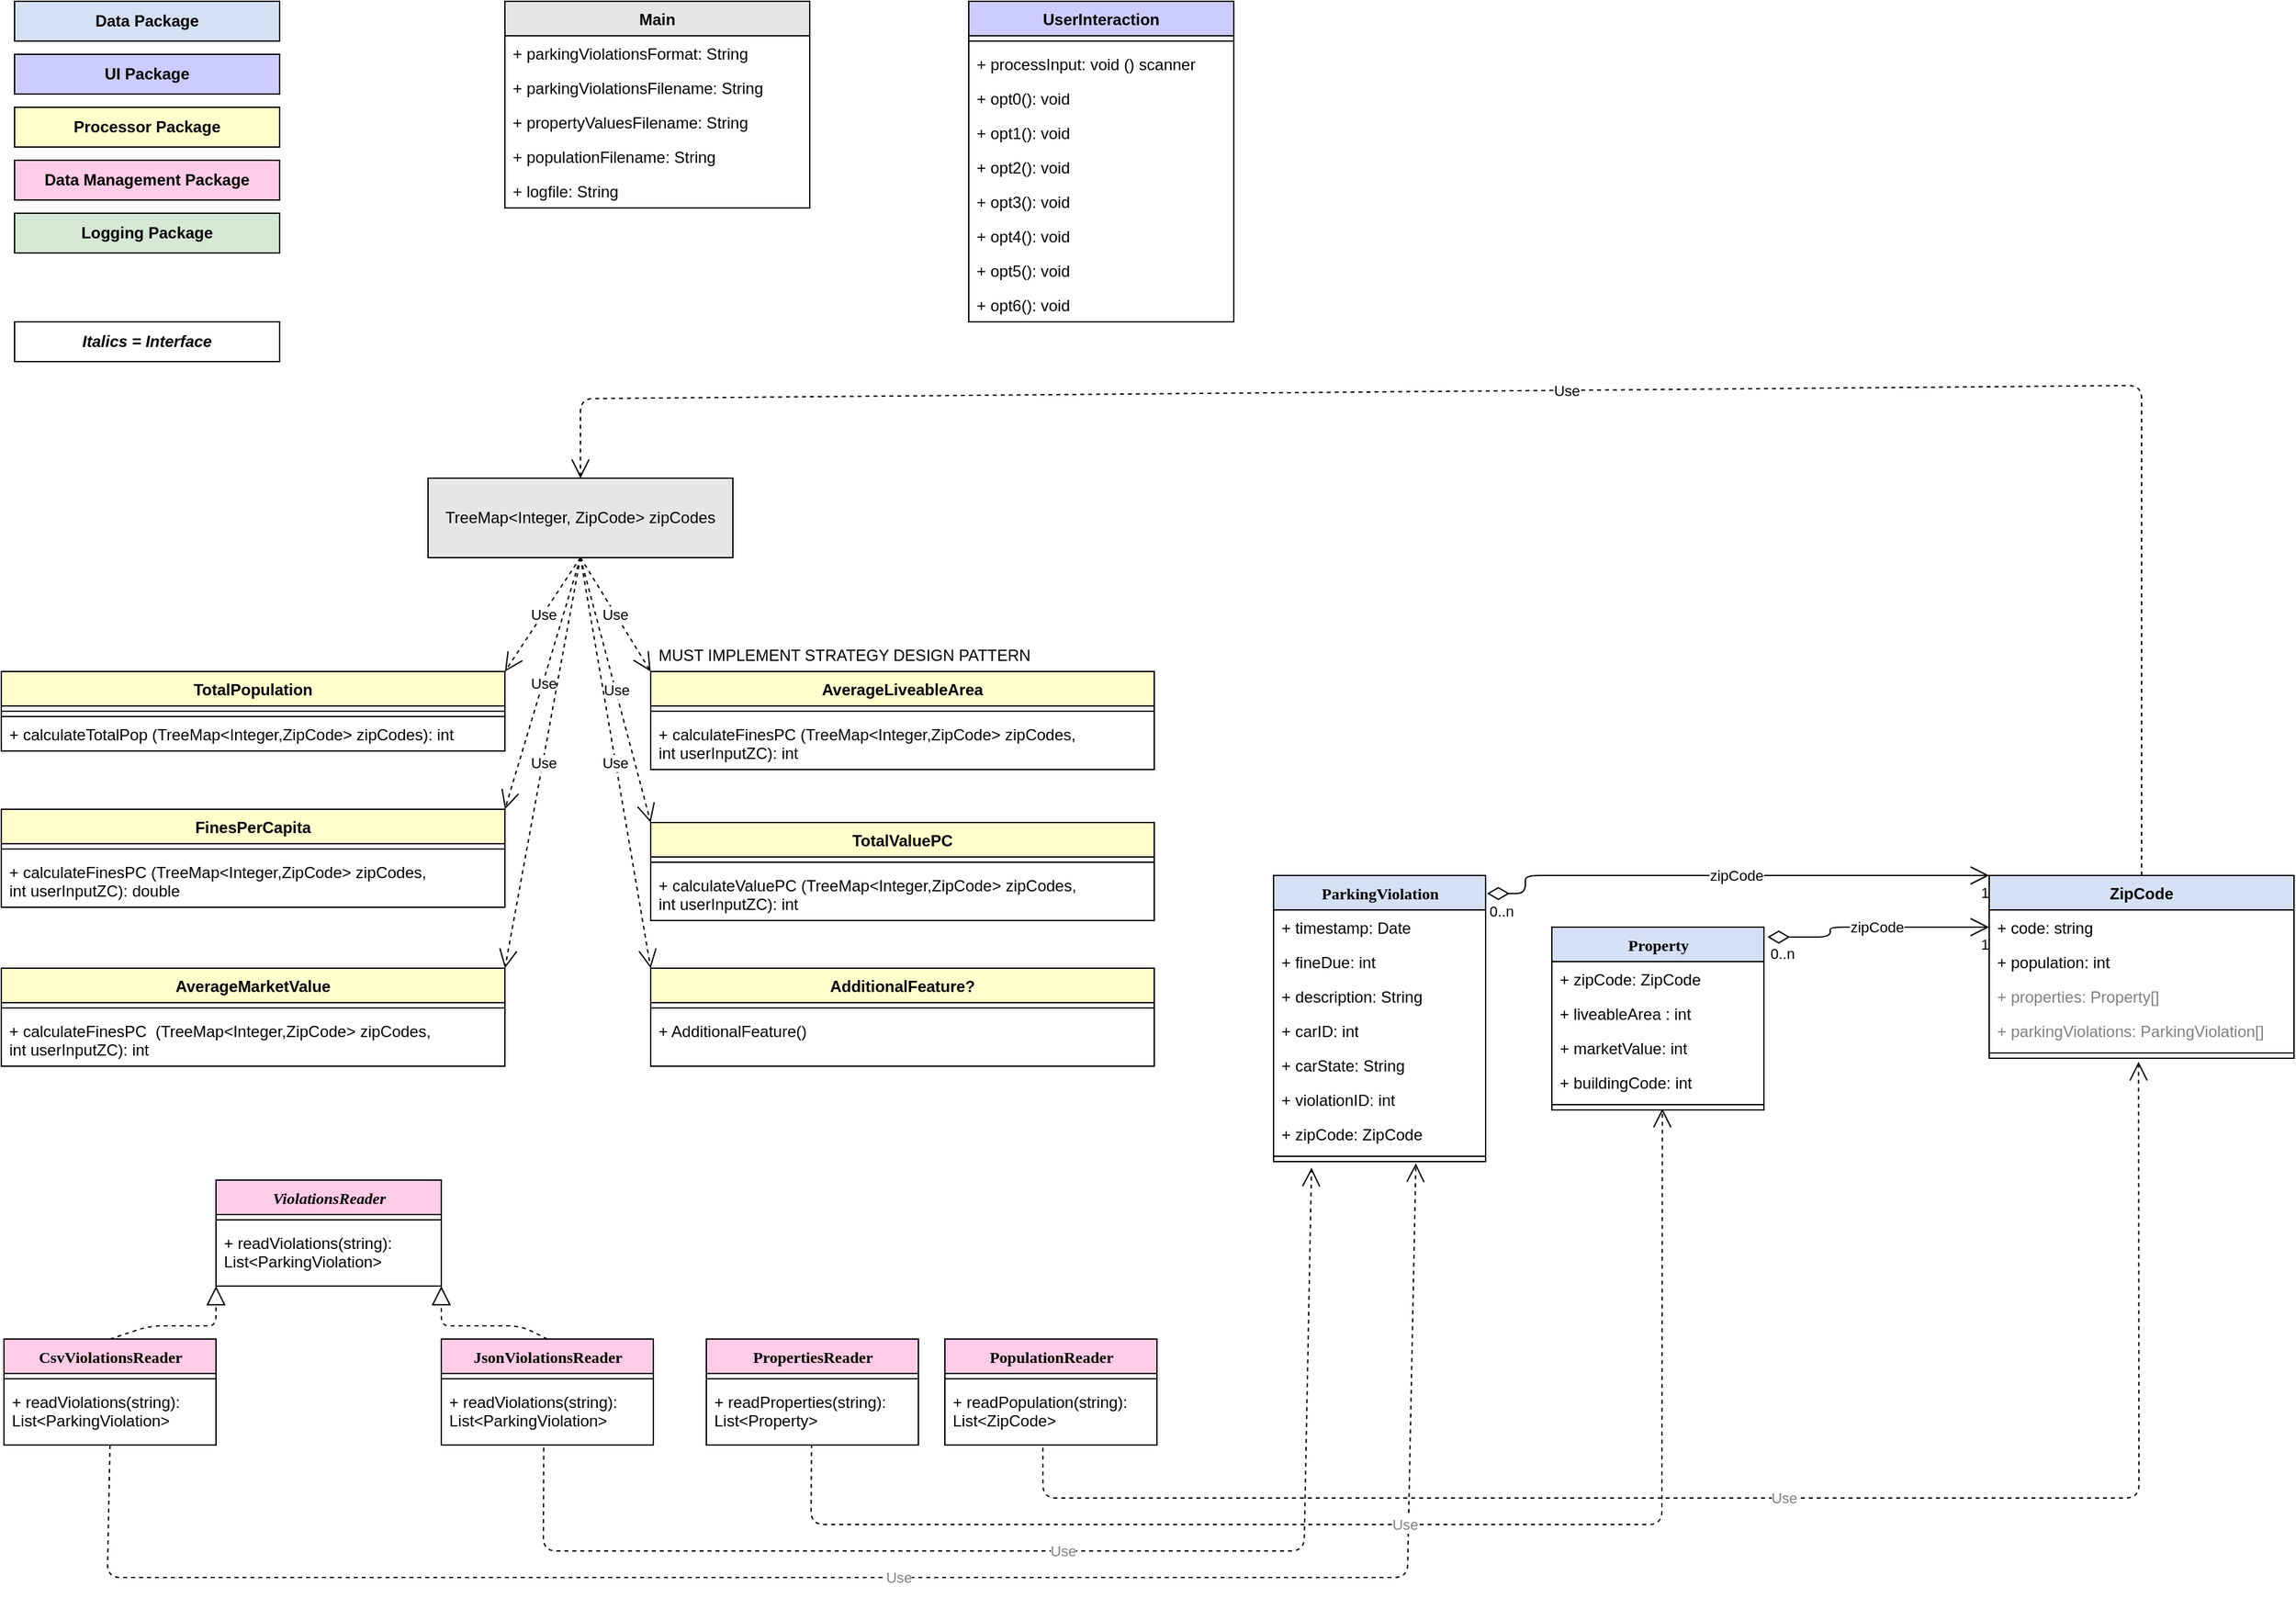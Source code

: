 <mxfile version="13.5.9" type="github">
  <diagram name="Page-1" id="6133507b-19e7-1e82-6fc7-422aa6c4b21f">
    <mxGraphModel dx="1730" dy="1762" grid="1" gridSize="10" guides="1" tooltips="1" connect="1" arrows="1" fold="1" page="1" pageScale="1" pageWidth="1100" pageHeight="850" background="#ffffff" math="0" shadow="0">
      <root>
        <mxCell id="0" />
        <mxCell id="1" parent="0" />
        <mxCell id="wVSu80I1iOXpvzOPde2Z-45" value="TreeMap&amp;lt;Integer, ZipCode&amp;gt; zipCodes" style="whiteSpace=wrap;html=1;fillColor=#E6E6E6;" parent="1" vertex="1">
          <mxGeometry x="352" width="230" height="60" as="geometry" />
        </mxCell>
        <mxCell id="wVSu80I1iOXpvzOPde2Z-50" value="Data Package" style="rounded=0;whiteSpace=wrap;html=1;fillColor=#D4E1F5;fontStyle=1" parent="1" vertex="1">
          <mxGeometry x="40" y="-360" width="200" height="30" as="geometry" />
        </mxCell>
        <mxCell id="wVSu80I1iOXpvzOPde2Z-51" value="UI Package" style="rounded=0;whiteSpace=wrap;html=1;fillColor=#CCCCFF;fontStyle=1" parent="1" vertex="1">
          <mxGeometry x="40" y="-320" width="200" height="30" as="geometry" />
        </mxCell>
        <mxCell id="wVSu80I1iOXpvzOPde2Z-52" value="Processor Package" style="rounded=0;whiteSpace=wrap;html=1;fontStyle=1;fillColor=#FFFFCC;" parent="1" vertex="1">
          <mxGeometry x="40" y="-280" width="200" height="30" as="geometry" />
        </mxCell>
        <mxCell id="wVSu80I1iOXpvzOPde2Z-53" value="Data Management Package" style="rounded=0;whiteSpace=wrap;html=1;fontStyle=1;fillColor=#FFCCE6;" parent="1" vertex="1">
          <mxGeometry x="40" y="-240" width="200" height="30" as="geometry" />
        </mxCell>
        <mxCell id="wVSu80I1iOXpvzOPde2Z-54" value="Logging Package" style="rounded=0;whiteSpace=wrap;html=1;fillColor=#D5E8D4;fontStyle=1" parent="1" vertex="1">
          <mxGeometry x="40" y="-200" width="200" height="30" as="geometry" />
        </mxCell>
        <mxCell id="wVSu80I1iOXpvzOPde2Z-71" value="MUST IMPLEMENT STRATEGY DESIGN PATTERN" style="text;strokeColor=none;fillColor=none;align=left;verticalAlign=top;spacingLeft=4;spacingRight=4;overflow=hidden;rotatable=0;points=[[0,0.5],[1,0.5]];portConstraint=eastwest;" parent="1" vertex="1">
          <mxGeometry x="520" y="120" width="380" height="26" as="geometry" />
        </mxCell>
        <mxCell id="wVSu80I1iOXpvzOPde2Z-83" value="Use" style="endArrow=open;endSize=12;dashed=1;html=1;entryX=1;entryY=0;entryDx=0;entryDy=0;exitX=0.5;exitY=1;exitDx=0;exitDy=0;" parent="1" source="wVSu80I1iOXpvzOPde2Z-45" target="wVSu80I1iOXpvzOPde2Z-55" edge="1">
          <mxGeometry width="160" relative="1" as="geometry">
            <mxPoint x="440" y="90" as="sourcePoint" />
            <mxPoint x="600" y="90" as="targetPoint" />
          </mxGeometry>
        </mxCell>
        <mxCell id="wVSu80I1iOXpvzOPde2Z-84" value="Use" style="endArrow=open;endSize=12;dashed=1;html=1;entryX=0;entryY=0;entryDx=0;entryDy=0;exitX=0.5;exitY=1;exitDx=0;exitDy=0;" parent="1" source="wVSu80I1iOXpvzOPde2Z-45" target="wVSu80I1iOXpvzOPde2Z-67" edge="1">
          <mxGeometry width="160" relative="1" as="geometry">
            <mxPoint x="440" y="90" as="sourcePoint" />
            <mxPoint x="600" y="90" as="targetPoint" />
          </mxGeometry>
        </mxCell>
        <mxCell id="wVSu80I1iOXpvzOPde2Z-85" value="Use" style="endArrow=open;endSize=12;dashed=1;html=1;exitX=0.5;exitY=1;exitDx=0;exitDy=0;entryX=1;entryY=0;entryDx=0;entryDy=0;" parent="1" source="wVSu80I1iOXpvzOPde2Z-45" target="wVSu80I1iOXpvzOPde2Z-59" edge="1">
          <mxGeometry width="160" relative="1" as="geometry">
            <mxPoint x="375" y="230" as="sourcePoint" />
            <mxPoint x="535" y="230" as="targetPoint" />
          </mxGeometry>
        </mxCell>
        <mxCell id="wVSu80I1iOXpvzOPde2Z-86" value="Use" style="endArrow=open;endSize=12;dashed=1;html=1;exitX=0.5;exitY=1;exitDx=0;exitDy=0;entryX=0;entryY=0;entryDx=0;entryDy=0;" parent="1" source="wVSu80I1iOXpvzOPde2Z-45" target="wVSu80I1iOXpvzOPde2Z-72" edge="1">
          <mxGeometry width="160" relative="1" as="geometry">
            <mxPoint x="450" y="240" as="sourcePoint" />
            <mxPoint x="610" y="240" as="targetPoint" />
          </mxGeometry>
        </mxCell>
        <mxCell id="wVSu80I1iOXpvzOPde2Z-87" value="Use" style="endArrow=open;endSize=12;dashed=1;html=1;exitX=0.5;exitY=1;exitDx=0;exitDy=0;entryX=1;entryY=0;entryDx=0;entryDy=0;" parent="1" source="wVSu80I1iOXpvzOPde2Z-45" target="wVSu80I1iOXpvzOPde2Z-63" edge="1">
          <mxGeometry width="160" relative="1" as="geometry">
            <mxPoint x="380" y="-10" as="sourcePoint" />
            <mxPoint x="540" y="-10" as="targetPoint" />
          </mxGeometry>
        </mxCell>
        <mxCell id="wVSu80I1iOXpvzOPde2Z-88" value="Use" style="endArrow=open;endSize=12;dashed=1;html=1;exitX=0.5;exitY=1;exitDx=0;exitDy=0;entryX=0;entryY=0;entryDx=0;entryDy=0;" parent="1" source="wVSu80I1iOXpvzOPde2Z-45" target="wVSu80I1iOXpvzOPde2Z-77" edge="1">
          <mxGeometry width="160" relative="1" as="geometry">
            <mxPoint x="380" y="-10" as="sourcePoint" />
            <mxPoint x="540" y="-10" as="targetPoint" />
          </mxGeometry>
        </mxCell>
        <mxCell id="wVSu80I1iOXpvzOPde2Z-89" value="Use" style="endArrow=open;endSize=12;dashed=1;html=1;exitX=0.5;exitY=0;exitDx=0;exitDy=0;entryX=0.5;entryY=0;entryDx=0;entryDy=0;" parent="1" source="wVSu80I1iOXpvzOPde2Z-17" target="wVSu80I1iOXpvzOPde2Z-45" edge="1">
          <mxGeometry width="160" relative="1" as="geometry">
            <mxPoint x="462" y="-80" as="sourcePoint" />
            <mxPoint x="622" y="-80" as="targetPoint" />
            <Array as="points">
              <mxPoint x="1645" y="-70" />
              <mxPoint x="467" y="-60" />
            </Array>
          </mxGeometry>
        </mxCell>
        <mxCell id="wVSu80I1iOXpvzOPde2Z-5" value="Main" style="swimlane;fontStyle=1;align=center;verticalAlign=top;childLayout=stackLayout;horizontal=1;startSize=26;horizontalStack=0;resizeParent=1;resizeParentMax=0;resizeLast=0;collapsible=1;marginBottom=0;fillColor=#E6E6E6;" parent="1" vertex="1">
          <mxGeometry x="410" y="-360" width="230" height="156" as="geometry" />
        </mxCell>
        <mxCell id="wVSu80I1iOXpvzOPde2Z-6" value="+ parkingViolationsFormat: String" style="text;strokeColor=none;fillColor=none;align=left;verticalAlign=top;spacingLeft=4;spacingRight=4;overflow=hidden;rotatable=0;points=[[0,0.5],[1,0.5]];portConstraint=eastwest;" parent="wVSu80I1iOXpvzOPde2Z-5" vertex="1">
          <mxGeometry y="26" width="230" height="26" as="geometry" />
        </mxCell>
        <mxCell id="wVSu80I1iOXpvzOPde2Z-9" value="+ parkingViolationsFilename: String" style="text;strokeColor=none;fillColor=none;align=left;verticalAlign=top;spacingLeft=4;spacingRight=4;overflow=hidden;rotatable=0;points=[[0,0.5],[1,0.5]];portConstraint=eastwest;" parent="wVSu80I1iOXpvzOPde2Z-5" vertex="1">
          <mxGeometry y="52" width="230" height="26" as="geometry" />
        </mxCell>
        <mxCell id="wVSu80I1iOXpvzOPde2Z-10" value="+ propertyValuesFilename: String" style="text;strokeColor=none;fillColor=none;align=left;verticalAlign=top;spacingLeft=4;spacingRight=4;overflow=hidden;rotatable=0;points=[[0,0.5],[1,0.5]];portConstraint=eastwest;" parent="wVSu80I1iOXpvzOPde2Z-5" vertex="1">
          <mxGeometry y="78" width="230" height="26" as="geometry" />
        </mxCell>
        <mxCell id="wVSu80I1iOXpvzOPde2Z-11" value="+ populationFilename: String" style="text;strokeColor=none;fillColor=none;align=left;verticalAlign=top;spacingLeft=4;spacingRight=4;overflow=hidden;rotatable=0;points=[[0,0.5],[1,0.5]];portConstraint=eastwest;" parent="wVSu80I1iOXpvzOPde2Z-5" vertex="1">
          <mxGeometry y="104" width="230" height="26" as="geometry" />
        </mxCell>
        <mxCell id="wVSu80I1iOXpvzOPde2Z-12" value="+ logfile: String" style="text;strokeColor=none;fillColor=none;align=left;verticalAlign=top;spacingLeft=4;spacingRight=4;overflow=hidden;rotatable=0;points=[[0,0.5],[1,0.5]];portConstraint=eastwest;" parent="wVSu80I1iOXpvzOPde2Z-5" vertex="1">
          <mxGeometry y="130" width="230" height="26" as="geometry" />
        </mxCell>
        <mxCell id="wVSu80I1iOXpvzOPde2Z-13" value="UserInteraction" style="swimlane;fontStyle=1;align=center;verticalAlign=top;childLayout=stackLayout;horizontal=1;startSize=26;horizontalStack=0;resizeParent=1;resizeParentMax=0;resizeLast=0;collapsible=1;marginBottom=0;fillColor=#CCCCFF;" parent="1" vertex="1">
          <mxGeometry x="760" y="-360" width="200" height="242" as="geometry" />
        </mxCell>
        <mxCell id="wVSu80I1iOXpvzOPde2Z-15" value="" style="line;strokeWidth=1;fillColor=none;align=left;verticalAlign=middle;spacingTop=-1;spacingLeft=3;spacingRight=3;rotatable=0;labelPosition=right;points=[];portConstraint=eastwest;" parent="wVSu80I1iOXpvzOPde2Z-13" vertex="1">
          <mxGeometry y="26" width="200" height="8" as="geometry" />
        </mxCell>
        <mxCell id="wVSu80I1iOXpvzOPde2Z-16" value="+ processInput: void () scanner" style="text;strokeColor=none;fillColor=none;align=left;verticalAlign=top;spacingLeft=4;spacingRight=4;overflow=hidden;rotatable=0;points=[[0,0.5],[1,0.5]];portConstraint=eastwest;" parent="wVSu80I1iOXpvzOPde2Z-13" vertex="1">
          <mxGeometry y="34" width="200" height="26" as="geometry" />
        </mxCell>
        <mxCell id="MDKz_ZfecdNJ1_FHvMRn-1" value="+ opt0(): void" style="text;strokeColor=none;fillColor=none;align=left;verticalAlign=top;spacingLeft=4;spacingRight=4;overflow=hidden;rotatable=0;points=[[0,0.5],[1,0.5]];portConstraint=eastwest;" parent="wVSu80I1iOXpvzOPde2Z-13" vertex="1">
          <mxGeometry y="60" width="200" height="26" as="geometry" />
        </mxCell>
        <mxCell id="MDKz_ZfecdNJ1_FHvMRn-2" value="+ opt1(): void" style="text;strokeColor=none;fillColor=none;align=left;verticalAlign=top;spacingLeft=4;spacingRight=4;overflow=hidden;rotatable=0;points=[[0,0.5],[1,0.5]];portConstraint=eastwest;" parent="wVSu80I1iOXpvzOPde2Z-13" vertex="1">
          <mxGeometry y="86" width="200" height="26" as="geometry" />
        </mxCell>
        <mxCell id="MDKz_ZfecdNJ1_FHvMRn-3" value="+ opt2(): void" style="text;strokeColor=none;fillColor=none;align=left;verticalAlign=top;spacingLeft=4;spacingRight=4;overflow=hidden;rotatable=0;points=[[0,0.5],[1,0.5]];portConstraint=eastwest;" parent="wVSu80I1iOXpvzOPde2Z-13" vertex="1">
          <mxGeometry y="112" width="200" height="26" as="geometry" />
        </mxCell>
        <mxCell id="MDKz_ZfecdNJ1_FHvMRn-4" value="+ opt3(): void" style="text;strokeColor=none;fillColor=none;align=left;verticalAlign=top;spacingLeft=4;spacingRight=4;overflow=hidden;rotatable=0;points=[[0,0.5],[1,0.5]];portConstraint=eastwest;" parent="wVSu80I1iOXpvzOPde2Z-13" vertex="1">
          <mxGeometry y="138" width="200" height="26" as="geometry" />
        </mxCell>
        <mxCell id="MDKz_ZfecdNJ1_FHvMRn-5" value="+ opt4(): void" style="text;strokeColor=none;fillColor=none;align=left;verticalAlign=top;spacingLeft=4;spacingRight=4;overflow=hidden;rotatable=0;points=[[0,0.5],[1,0.5]];portConstraint=eastwest;" parent="wVSu80I1iOXpvzOPde2Z-13" vertex="1">
          <mxGeometry y="164" width="200" height="26" as="geometry" />
        </mxCell>
        <mxCell id="MDKz_ZfecdNJ1_FHvMRn-6" value="+ opt5(): void" style="text;strokeColor=none;fillColor=none;align=left;verticalAlign=top;spacingLeft=4;spacingRight=4;overflow=hidden;rotatable=0;points=[[0,0.5],[1,0.5]];portConstraint=eastwest;" parent="wVSu80I1iOXpvzOPde2Z-13" vertex="1">
          <mxGeometry y="190" width="200" height="26" as="geometry" />
        </mxCell>
        <mxCell id="MDKz_ZfecdNJ1_FHvMRn-7" value="+ opt6(): void" style="text;strokeColor=none;fillColor=none;align=left;verticalAlign=top;spacingLeft=4;spacingRight=4;overflow=hidden;rotatable=0;points=[[0,0.5],[1,0.5]];portConstraint=eastwest;" parent="wVSu80I1iOXpvzOPde2Z-13" vertex="1">
          <mxGeometry y="216" width="200" height="26" as="geometry" />
        </mxCell>
        <mxCell id="RnnH4wYD566COWCdzOFw-18" value="" style="endArrow=block;dashed=1;endFill=0;endSize=12;html=1;exitX=0.5;exitY=0;exitDx=0;exitDy=0;entryX=0;entryY=1;entryDx=0;entryDy=0;" edge="1" parent="1" source="RnnH4wYD566COWCdzOFw-1" target="RnnH4wYD566COWCdzOFw-26">
          <mxGeometry width="160" relative="1" as="geometry">
            <mxPoint x="92" y="620" as="sourcePoint" />
            <mxPoint x="222" y="600" as="targetPoint" />
            <Array as="points">
              <mxPoint x="142" y="640" />
              <mxPoint x="172" y="640" />
              <mxPoint x="192" y="640" />
            </Array>
          </mxGeometry>
        </mxCell>
        <mxCell id="RnnH4wYD566COWCdzOFw-20" value="" style="endArrow=block;dashed=1;endFill=0;endSize=12;html=1;exitX=0.5;exitY=0;exitDx=0;exitDy=0;entryX=1;entryY=1;entryDx=0;entryDy=0;" edge="1" parent="1" source="RnnH4wYD566COWCdzOFw-14" target="RnnH4wYD566COWCdzOFw-26">
          <mxGeometry width="160" relative="1" as="geometry">
            <mxPoint x="272" y="650" as="sourcePoint" />
            <mxPoint x="332" y="600" as="targetPoint" />
            <Array as="points">
              <mxPoint x="422" y="640" />
              <mxPoint x="382" y="640" />
              <mxPoint x="362" y="640" />
            </Array>
          </mxGeometry>
        </mxCell>
        <mxCell id="RnnH4wYD566COWCdzOFw-29" value="&lt;i&gt;Italics = Interface&lt;/i&gt;" style="rounded=0;whiteSpace=wrap;html=1;fontStyle=1;" vertex="1" parent="1">
          <mxGeometry x="40" y="-118" width="200" height="30" as="geometry" />
        </mxCell>
        <mxCell id="RnnH4wYD566COWCdzOFw-37" value="zipCode" style="endArrow=open;html=1;endSize=12;startArrow=diamondThin;startSize=14;startFill=0;edgeStyle=orthogonalEdgeStyle;entryX=0;entryY=0;entryDx=0;entryDy=0;exitX=1.007;exitY=0.063;exitDx=0;exitDy=0;exitPerimeter=0;" edge="1" parent="1" source="235556782a83e6d0-1" target="wVSu80I1iOXpvzOPde2Z-17">
          <mxGeometry x="0.023" relative="1" as="geometry">
            <mxPoint x="1162" y="300" as="sourcePoint" />
            <mxPoint x="1380" y="307" as="targetPoint" />
            <Array as="points">
              <mxPoint x="1180" y="314" />
              <mxPoint x="1180" y="300" />
            </Array>
            <mxPoint as="offset" />
          </mxGeometry>
        </mxCell>
        <mxCell id="RnnH4wYD566COWCdzOFw-38" value="0..n" style="edgeLabel;resizable=0;html=1;align=left;verticalAlign=top;" connectable="0" vertex="1" parent="RnnH4wYD566COWCdzOFw-37">
          <mxGeometry x="-1" relative="1" as="geometry" />
        </mxCell>
        <mxCell id="RnnH4wYD566COWCdzOFw-39" value="1" style="edgeLabel;resizable=0;html=1;align=right;verticalAlign=top;" connectable="0" vertex="1" parent="RnnH4wYD566COWCdzOFw-37">
          <mxGeometry x="1" relative="1" as="geometry" />
        </mxCell>
        <mxCell id="RnnH4wYD566COWCdzOFw-41" value="zipCode" style="endArrow=open;html=1;endSize=12;startArrow=diamondThin;startSize=14;startFill=0;edgeStyle=orthogonalEdgeStyle;entryX=0;entryY=0.5;entryDx=0;entryDy=0;exitX=1.017;exitY=0.054;exitDx=0;exitDy=0;exitPerimeter=0;" edge="1" parent="1" source="wVSu80I1iOXpvzOPde2Z-30" target="wVSu80I1iOXpvzOPde2Z-18">
          <mxGeometry x="0.023" relative="1" as="geometry">
            <mxPoint x="1161.12" y="323.608" as="sourcePoint" />
            <mxPoint x="1540" y="310" as="targetPoint" />
            <Array as="points">
              <mxPoint x="1410" y="347" />
              <mxPoint x="1410" y="339" />
            </Array>
            <mxPoint as="offset" />
          </mxGeometry>
        </mxCell>
        <mxCell id="RnnH4wYD566COWCdzOFw-42" value="0..n" style="edgeLabel;resizable=0;html=1;align=left;verticalAlign=top;" connectable="0" vertex="1" parent="RnnH4wYD566COWCdzOFw-41">
          <mxGeometry x="-1" relative="1" as="geometry" />
        </mxCell>
        <mxCell id="RnnH4wYD566COWCdzOFw-43" value="1" style="edgeLabel;resizable=0;html=1;align=right;verticalAlign=top;" connectable="0" vertex="1" parent="RnnH4wYD566COWCdzOFw-41">
          <mxGeometry x="1" relative="1" as="geometry" />
        </mxCell>
        <mxCell id="wVSu80I1iOXpvzOPde2Z-55" value="TotalPopulation" style="swimlane;fontStyle=1;align=center;verticalAlign=top;childLayout=stackLayout;horizontal=1;startSize=26;horizontalStack=0;resizeParent=1;resizeParentMax=0;resizeLast=0;collapsible=1;marginBottom=0;fillColor=#FFFFCC;" parent="1" vertex="1">
          <mxGeometry x="30" y="146" width="380" height="60" as="geometry" />
        </mxCell>
        <mxCell id="wVSu80I1iOXpvzOPde2Z-57" value="" style="line;strokeWidth=1;fillColor=none;align=left;verticalAlign=middle;spacingTop=-1;spacingLeft=3;spacingRight=3;rotatable=0;labelPosition=right;points=[];portConstraint=eastwest;" parent="wVSu80I1iOXpvzOPde2Z-55" vertex="1">
          <mxGeometry y="26" width="380" height="8" as="geometry" />
        </mxCell>
        <mxCell id="wVSu80I1iOXpvzOPde2Z-58" value="+ calculateTotalPop (TreeMap&lt;Integer,ZipCode&gt; zipCodes): int" style="text;fillColor=none;align=left;verticalAlign=top;spacingLeft=4;spacingRight=4;overflow=hidden;rotatable=0;points=[[0,0.5],[1,0.5]];portConstraint=eastwest;strokeColor=#000000;" parent="wVSu80I1iOXpvzOPde2Z-55" vertex="1">
          <mxGeometry y="34" width="380" height="26" as="geometry" />
        </mxCell>
        <mxCell id="wVSu80I1iOXpvzOPde2Z-59" value="FinesPerCapita" style="swimlane;fontStyle=1;align=center;verticalAlign=top;childLayout=stackLayout;horizontal=1;startSize=26;horizontalStack=0;resizeParent=1;resizeParentMax=0;resizeLast=0;collapsible=1;marginBottom=0;strokeColor=#000000;fillColor=#FFFFCC;" parent="1" vertex="1">
          <mxGeometry x="30" y="250" width="380" height="74" as="geometry" />
        </mxCell>
        <mxCell id="wVSu80I1iOXpvzOPde2Z-61" value="" style="line;strokeWidth=1;fillColor=none;align=left;verticalAlign=middle;spacingTop=-1;spacingLeft=3;spacingRight=3;rotatable=0;labelPosition=right;points=[];portConstraint=eastwest;" parent="wVSu80I1iOXpvzOPde2Z-59" vertex="1">
          <mxGeometry y="26" width="380" height="8" as="geometry" />
        </mxCell>
        <mxCell id="wVSu80I1iOXpvzOPde2Z-62" value="+ calculateFinesPC (TreeMap&lt;Integer,ZipCode&gt; zipCodes, &#xa;int userInputZC): double" style="text;strokeColor=none;fillColor=none;align=left;verticalAlign=top;spacingLeft=4;spacingRight=4;overflow=hidden;rotatable=0;points=[[0,0.5],[1,0.5]];portConstraint=eastwest;" parent="wVSu80I1iOXpvzOPde2Z-59" vertex="1">
          <mxGeometry y="34" width="380" height="40" as="geometry" />
        </mxCell>
        <mxCell id="wVSu80I1iOXpvzOPde2Z-63" value="AverageMarketValue" style="swimlane;fontStyle=1;align=center;verticalAlign=top;childLayout=stackLayout;horizontal=1;startSize=26;horizontalStack=0;resizeParent=1;resizeParentMax=0;resizeLast=0;collapsible=1;marginBottom=0;strokeColor=#000000;fillColor=#FFFFCC;" parent="1" vertex="1">
          <mxGeometry x="30" y="370" width="380" height="74" as="geometry" />
        </mxCell>
        <mxCell id="wVSu80I1iOXpvzOPde2Z-65" value="" style="line;strokeWidth=1;fillColor=none;align=left;verticalAlign=middle;spacingTop=-1;spacingLeft=3;spacingRight=3;rotatable=0;labelPosition=right;points=[];portConstraint=eastwest;" parent="wVSu80I1iOXpvzOPde2Z-63" vertex="1">
          <mxGeometry y="26" width="380" height="8" as="geometry" />
        </mxCell>
        <mxCell id="wVSu80I1iOXpvzOPde2Z-66" value="+ calculateFinesPC  (TreeMap&lt;Integer,ZipCode&gt; zipCodes, &#xa;int userInputZC): int" style="text;strokeColor=none;fillColor=none;align=left;verticalAlign=top;spacingLeft=4;spacingRight=4;overflow=hidden;rotatable=0;points=[[0,0.5],[1,0.5]];portConstraint=eastwest;" parent="wVSu80I1iOXpvzOPde2Z-63" vertex="1">
          <mxGeometry y="34" width="380" height="40" as="geometry" />
        </mxCell>
        <mxCell id="wVSu80I1iOXpvzOPde2Z-67" value="AverageLiveableArea" style="swimlane;fontStyle=1;align=center;verticalAlign=top;childLayout=stackLayout;horizontal=1;startSize=26;horizontalStack=0;resizeParent=1;resizeParentMax=0;resizeLast=0;collapsible=1;marginBottom=0;strokeColor=#000000;fillColor=#FFFFCC;" parent="1" vertex="1">
          <mxGeometry x="520" y="146" width="380" height="74" as="geometry" />
        </mxCell>
        <mxCell id="wVSu80I1iOXpvzOPde2Z-69" value="" style="line;strokeWidth=1;fillColor=none;align=left;verticalAlign=middle;spacingTop=-1;spacingLeft=3;spacingRight=3;rotatable=0;labelPosition=right;points=[];portConstraint=eastwest;" parent="wVSu80I1iOXpvzOPde2Z-67" vertex="1">
          <mxGeometry y="26" width="380" height="8" as="geometry" />
        </mxCell>
        <mxCell id="wVSu80I1iOXpvzOPde2Z-70" value="+ calculateFinesPC (TreeMap&lt;Integer,ZipCode&gt; zipCodes, &#xa;int userInputZC): int" style="text;strokeColor=none;fillColor=none;align=left;verticalAlign=top;spacingLeft=4;spacingRight=4;overflow=hidden;rotatable=0;points=[[0,0.5],[1,0.5]];portConstraint=eastwest;" parent="wVSu80I1iOXpvzOPde2Z-67" vertex="1">
          <mxGeometry y="34" width="380" height="40" as="geometry" />
        </mxCell>
        <mxCell id="wVSu80I1iOXpvzOPde2Z-72" value="TotalValuePC" style="swimlane;fontStyle=1;align=center;verticalAlign=top;childLayout=stackLayout;horizontal=1;startSize=26;horizontalStack=0;resizeParent=1;resizeParentMax=0;resizeLast=0;collapsible=1;marginBottom=0;strokeColor=#000000;fillColor=#FFFFCC;" parent="1" vertex="1">
          <mxGeometry x="520" y="260" width="380" height="74" as="geometry" />
        </mxCell>
        <mxCell id="wVSu80I1iOXpvzOPde2Z-74" value="" style="line;strokeWidth=1;fillColor=none;align=left;verticalAlign=middle;spacingTop=-1;spacingLeft=3;spacingRight=3;rotatable=0;labelPosition=right;points=[];portConstraint=eastwest;" parent="wVSu80I1iOXpvzOPde2Z-72" vertex="1">
          <mxGeometry y="26" width="380" height="8" as="geometry" />
        </mxCell>
        <mxCell id="wVSu80I1iOXpvzOPde2Z-75" value="+ calculateValuePC (TreeMap&lt;Integer,ZipCode&gt; zipCodes,&#xa;int userInputZC): int" style="text;strokeColor=none;fillColor=none;align=left;verticalAlign=top;spacingLeft=4;spacingRight=4;overflow=hidden;rotatable=0;points=[[0,0.5],[1,0.5]];portConstraint=eastwest;" parent="wVSu80I1iOXpvzOPde2Z-72" vertex="1">
          <mxGeometry y="34" width="380" height="40" as="geometry" />
        </mxCell>
        <mxCell id="wVSu80I1iOXpvzOPde2Z-77" value="AdditionalFeature?" style="swimlane;fontStyle=1;align=center;verticalAlign=top;childLayout=stackLayout;horizontal=1;startSize=26;horizontalStack=0;resizeParent=1;resizeParentMax=0;resizeLast=0;collapsible=1;marginBottom=0;strokeColor=#000000;fillColor=#FFFFCC;" parent="1" vertex="1">
          <mxGeometry x="520" y="370" width="380" height="74" as="geometry" />
        </mxCell>
        <mxCell id="wVSu80I1iOXpvzOPde2Z-78" value="" style="line;strokeWidth=1;fillColor=none;align=left;verticalAlign=middle;spacingTop=-1;spacingLeft=3;spacingRight=3;rotatable=0;labelPosition=right;points=[];portConstraint=eastwest;" parent="wVSu80I1iOXpvzOPde2Z-77" vertex="1">
          <mxGeometry y="26" width="380" height="8" as="geometry" />
        </mxCell>
        <mxCell id="wVSu80I1iOXpvzOPde2Z-79" value="+ AdditionalFeature()" style="text;strokeColor=none;fillColor=none;align=left;verticalAlign=top;spacingLeft=4;spacingRight=4;overflow=hidden;rotatable=0;points=[[0,0.5],[1,0.5]];portConstraint=eastwest;" parent="wVSu80I1iOXpvzOPde2Z-77" vertex="1">
          <mxGeometry y="34" width="380" height="40" as="geometry" />
        </mxCell>
        <mxCell id="RnnH4wYD566COWCdzOFw-1" value="CsvViolationsReader" style="swimlane;html=1;fontStyle=1;align=center;verticalAlign=top;childLayout=stackLayout;horizontal=1;startSize=26;horizontalStack=0;resizeParent=1;resizeLast=0;collapsible=1;marginBottom=0;swimlaneFillColor=#ffffff;rounded=0;shadow=0;comic=0;labelBackgroundColor=none;strokeWidth=1;fontFamily=Verdana;fontSize=12;fillColor=#FFCCE6;" vertex="1" parent="1">
          <mxGeometry x="32" y="650" width="160" height="80" as="geometry" />
        </mxCell>
        <mxCell id="RnnH4wYD566COWCdzOFw-9" value="" style="line;html=1;strokeWidth=1;fillColor=none;align=left;verticalAlign=middle;spacingTop=-1;spacingLeft=3;spacingRight=3;rotatable=0;labelPosition=right;points=[];portConstraint=eastwest;" vertex="1" parent="RnnH4wYD566COWCdzOFw-1">
          <mxGeometry y="26" width="160" height="8" as="geometry" />
        </mxCell>
        <mxCell id="RnnH4wYD566COWCdzOFw-10" value="+ readViolations(string): List&amp;lt;ParkingViolation&amp;gt;" style="text;html=1;strokeColor=none;fillColor=none;align=left;verticalAlign=top;spacingLeft=4;spacingRight=4;whiteSpace=wrap;overflow=hidden;rotatable=0;points=[[0,0.5],[1,0.5]];portConstraint=eastwest;" vertex="1" parent="RnnH4wYD566COWCdzOFw-1">
          <mxGeometry y="34" width="160" height="36" as="geometry" />
        </mxCell>
        <mxCell id="RnnH4wYD566COWCdzOFw-14" value="JsonViolationsReader" style="swimlane;html=1;fontStyle=1;align=center;verticalAlign=top;childLayout=stackLayout;horizontal=1;startSize=26;horizontalStack=0;resizeParent=1;resizeLast=0;collapsible=1;marginBottom=0;swimlaneFillColor=#ffffff;rounded=0;shadow=0;comic=0;labelBackgroundColor=none;strokeWidth=1;fontFamily=Verdana;fontSize=12;fillColor=#FFCCE6;" vertex="1" parent="1">
          <mxGeometry x="362" y="650" width="160" height="80" as="geometry" />
        </mxCell>
        <mxCell id="RnnH4wYD566COWCdzOFw-15" value="" style="line;html=1;strokeWidth=1;fillColor=none;align=left;verticalAlign=middle;spacingTop=-1;spacingLeft=3;spacingRight=3;rotatable=0;labelPosition=right;points=[];portConstraint=eastwest;" vertex="1" parent="RnnH4wYD566COWCdzOFw-14">
          <mxGeometry y="26" width="160" height="8" as="geometry" />
        </mxCell>
        <mxCell id="RnnH4wYD566COWCdzOFw-16" value="+ readViolations(string): List&amp;lt;ParkingViolation&amp;gt;" style="text;html=1;strokeColor=none;fillColor=none;align=left;verticalAlign=top;spacingLeft=4;spacingRight=4;whiteSpace=wrap;overflow=hidden;rotatable=0;points=[[0,0.5],[1,0.5]];portConstraint=eastwest;" vertex="1" parent="RnnH4wYD566COWCdzOFw-14">
          <mxGeometry y="34" width="160" height="36" as="geometry" />
        </mxCell>
        <mxCell id="RnnH4wYD566COWCdzOFw-26" value="&lt;i&gt;ViolationsReader&lt;/i&gt;" style="swimlane;html=1;fontStyle=1;align=center;verticalAlign=top;childLayout=stackLayout;horizontal=1;startSize=26;horizontalStack=0;resizeParent=1;resizeLast=0;collapsible=1;marginBottom=0;swimlaneFillColor=#ffffff;rounded=0;shadow=0;comic=0;labelBackgroundColor=none;strokeWidth=1;fontFamily=Verdana;fontSize=12;fillColor=#FFCCE6;" vertex="1" parent="1">
          <mxGeometry x="192" y="530" width="170" height="80" as="geometry" />
        </mxCell>
        <mxCell id="RnnH4wYD566COWCdzOFw-27" value="" style="line;html=1;strokeWidth=1;fillColor=none;align=left;verticalAlign=middle;spacingTop=-1;spacingLeft=3;spacingRight=3;rotatable=0;labelPosition=right;points=[];portConstraint=eastwest;" vertex="1" parent="RnnH4wYD566COWCdzOFw-26">
          <mxGeometry y="26" width="170" height="8" as="geometry" />
        </mxCell>
        <mxCell id="RnnH4wYD566COWCdzOFw-28" value="+ readViolations(string): List&amp;lt;ParkingViolation&amp;gt;" style="text;html=1;strokeColor=none;fillColor=none;align=left;verticalAlign=top;spacingLeft=4;spacingRight=4;whiteSpace=wrap;overflow=hidden;rotatable=0;points=[[0,0.5],[1,0.5]];portConstraint=eastwest;" vertex="1" parent="RnnH4wYD566COWCdzOFw-26">
          <mxGeometry y="34" width="170" height="36" as="geometry" />
        </mxCell>
        <mxCell id="RnnH4wYD566COWCdzOFw-30" value="PropertiesReader" style="swimlane;html=1;fontStyle=1;align=center;verticalAlign=top;childLayout=stackLayout;horizontal=1;startSize=26;horizontalStack=0;resizeParent=1;resizeLast=0;collapsible=1;marginBottom=0;swimlaneFillColor=#ffffff;rounded=0;shadow=0;comic=0;labelBackgroundColor=none;strokeWidth=1;fontFamily=Verdana;fontSize=12;fillColor=#FFCCE6;" vertex="1" parent="1">
          <mxGeometry x="562" y="650" width="160" height="80" as="geometry" />
        </mxCell>
        <mxCell id="RnnH4wYD566COWCdzOFw-31" value="" style="line;html=1;strokeWidth=1;fillColor=none;align=left;verticalAlign=middle;spacingTop=-1;spacingLeft=3;spacingRight=3;rotatable=0;labelPosition=right;points=[];portConstraint=eastwest;" vertex="1" parent="RnnH4wYD566COWCdzOFw-30">
          <mxGeometry y="26" width="160" height="8" as="geometry" />
        </mxCell>
        <mxCell id="RnnH4wYD566COWCdzOFw-32" value="+ readProperties(string): List&amp;lt;Property&amp;gt;" style="text;html=1;strokeColor=none;fillColor=none;align=left;verticalAlign=top;spacingLeft=4;spacingRight=4;whiteSpace=wrap;overflow=hidden;rotatable=0;points=[[0,0.5],[1,0.5]];portConstraint=eastwest;" vertex="1" parent="RnnH4wYD566COWCdzOFw-30">
          <mxGeometry y="34" width="160" height="36" as="geometry" />
        </mxCell>
        <mxCell id="RnnH4wYD566COWCdzOFw-33" value="PopulationReader" style="swimlane;html=1;fontStyle=1;align=center;verticalAlign=top;childLayout=stackLayout;horizontal=1;startSize=26;horizontalStack=0;resizeParent=1;resizeLast=0;collapsible=1;marginBottom=0;swimlaneFillColor=#ffffff;rounded=0;shadow=0;comic=0;labelBackgroundColor=none;strokeWidth=1;fontFamily=Verdana;fontSize=12;fillColor=#FFCCE6;" vertex="1" parent="1">
          <mxGeometry x="742" y="650" width="160" height="80" as="geometry" />
        </mxCell>
        <mxCell id="RnnH4wYD566COWCdzOFw-34" value="" style="line;html=1;strokeWidth=1;fillColor=none;align=left;verticalAlign=middle;spacingTop=-1;spacingLeft=3;spacingRight=3;rotatable=0;labelPosition=right;points=[];portConstraint=eastwest;" vertex="1" parent="RnnH4wYD566COWCdzOFw-33">
          <mxGeometry y="26" width="160" height="8" as="geometry" />
        </mxCell>
        <mxCell id="RnnH4wYD566COWCdzOFw-35" value="+ readPopulation(string): List&amp;lt;ZipCode&amp;gt;" style="text;html=1;strokeColor=none;fillColor=none;align=left;verticalAlign=top;spacingLeft=4;spacingRight=4;whiteSpace=wrap;overflow=hidden;rotatable=0;points=[[0,0.5],[1,0.5]];portConstraint=eastwest;" vertex="1" parent="RnnH4wYD566COWCdzOFw-33">
          <mxGeometry y="34" width="160" height="36" as="geometry" />
        </mxCell>
        <mxCell id="RnnH4wYD566COWCdzOFw-44" value="Use" style="endArrow=open;endSize=12;dashed=1;html=1;fontColor=#808080;exitX=0.483;exitY=1.333;exitDx=0;exitDy=0;exitPerimeter=0;entryX=0.179;entryY=1.583;entryDx=0;entryDy=0;entryPerimeter=0;" edge="1" parent="1" source="RnnH4wYD566COWCdzOFw-16" target="235556782a83e6d0-6">
          <mxGeometry width="160" relative="1" as="geometry">
            <mxPoint x="460" y="800" as="sourcePoint" />
            <mxPoint x="1020" y="790" as="targetPoint" />
            <Array as="points">
              <mxPoint x="439" y="810" />
              <mxPoint x="1013" y="810" />
            </Array>
          </mxGeometry>
        </mxCell>
        <mxCell id="RnnH4wYD566COWCdzOFw-45" value="Use" style="endArrow=open;endSize=12;dashed=1;html=1;fontColor=#808080;exitX=0.5;exitY=1;exitDx=0;exitDy=0;entryX=0.671;entryY=1.167;entryDx=0;entryDy=0;entryPerimeter=0;" edge="1" parent="1" source="RnnH4wYD566COWCdzOFw-1" target="235556782a83e6d0-6">
          <mxGeometry width="160" relative="1" as="geometry">
            <mxPoint x="90" y="800" as="sourcePoint" />
            <mxPoint x="250" y="800" as="targetPoint" />
            <Array as="points">
              <mxPoint x="110" y="830" />
              <mxPoint x="1091" y="830" />
            </Array>
          </mxGeometry>
        </mxCell>
        <mxCell id="RnnH4wYD566COWCdzOFw-46" value="Use" style="endArrow=open;endSize=12;dashed=1;html=1;fontColor=#808080;exitX=0.496;exitY=1.259;exitDx=0;exitDy=0;exitPerimeter=0;entryX=0.521;entryY=0.875;entryDx=0;entryDy=0;entryPerimeter=0;" edge="1" parent="1" source="RnnH4wYD566COWCdzOFw-32" target="wVSu80I1iOXpvzOPde2Z-38">
          <mxGeometry width="160" relative="1" as="geometry">
            <mxPoint x="630" y="750" as="sourcePoint" />
            <mxPoint x="790" y="750" as="targetPoint" />
            <Array as="points">
              <mxPoint x="641" y="790" />
              <mxPoint x="1283" y="790" />
            </Array>
          </mxGeometry>
        </mxCell>
        <mxCell id="RnnH4wYD566COWCdzOFw-47" value="Use" style="endArrow=open;endSize=12;dashed=1;html=1;fontColor=#808080;exitX=0.462;exitY=1.333;exitDx=0;exitDy=0;exitPerimeter=0;entryX=0.49;entryY=1.333;entryDx=0;entryDy=0;entryPerimeter=0;" edge="1" parent="1" source="RnnH4wYD566COWCdzOFw-35" target="wVSu80I1iOXpvzOPde2Z-19">
          <mxGeometry width="160" relative="1" as="geometry">
            <mxPoint x="730" y="620" as="sourcePoint" />
            <mxPoint x="890" y="620" as="targetPoint" />
            <Array as="points">
              <mxPoint x="816" y="770" />
              <mxPoint x="1643" y="770" />
            </Array>
          </mxGeometry>
        </mxCell>
        <mxCell id="235556782a83e6d0-1" value="ParkingViolation" style="swimlane;html=1;fontStyle=1;align=center;verticalAlign=top;childLayout=stackLayout;horizontal=1;startSize=26;horizontalStack=0;resizeParent=1;resizeLast=0;collapsible=1;marginBottom=0;swimlaneFillColor=#ffffff;rounded=0;shadow=0;comic=0;labelBackgroundColor=none;strokeWidth=1;fillColor=#D4E1F5;fontFamily=Verdana;fontSize=12" parent="1" vertex="1">
          <mxGeometry x="990" y="300" width="160" height="216" as="geometry" />
        </mxCell>
        <mxCell id="235556782a83e6d0-2" value="+ timestamp: Date" style="text;html=1;strokeColor=none;fillColor=none;align=left;verticalAlign=top;spacingLeft=4;spacingRight=4;whiteSpace=wrap;overflow=hidden;rotatable=0;points=[[0,0.5],[1,0.5]];portConstraint=eastwest;" parent="235556782a83e6d0-1" vertex="1">
          <mxGeometry y="26" width="160" height="26" as="geometry" />
        </mxCell>
        <mxCell id="235556782a83e6d0-3" value="+ fineDue: int" style="text;html=1;strokeColor=none;fillColor=none;align=left;verticalAlign=top;spacingLeft=4;spacingRight=4;whiteSpace=wrap;overflow=hidden;rotatable=0;points=[[0,0.5],[1,0.5]];portConstraint=eastwest;" parent="235556782a83e6d0-1" vertex="1">
          <mxGeometry y="52" width="160" height="26" as="geometry" />
        </mxCell>
        <mxCell id="235556782a83e6d0-5" value="+ description: String" style="text;html=1;strokeColor=none;fillColor=none;align=left;verticalAlign=top;spacingLeft=4;spacingRight=4;whiteSpace=wrap;overflow=hidden;rotatable=0;points=[[0,0.5],[1,0.5]];portConstraint=eastwest;" parent="235556782a83e6d0-1" vertex="1">
          <mxGeometry y="78" width="160" height="26" as="geometry" />
        </mxCell>
        <mxCell id="wVSu80I1iOXpvzOPde2Z-1" value="+ carID: int" style="text;html=1;strokeColor=none;fillColor=none;align=left;verticalAlign=top;spacingLeft=4;spacingRight=4;whiteSpace=wrap;overflow=hidden;rotatable=0;points=[[0,0.5],[1,0.5]];portConstraint=eastwest;" parent="235556782a83e6d0-1" vertex="1">
          <mxGeometry y="104" width="160" height="26" as="geometry" />
        </mxCell>
        <mxCell id="wVSu80I1iOXpvzOPde2Z-2" value="+ carState: String" style="text;html=1;strokeColor=none;fillColor=none;align=left;verticalAlign=top;spacingLeft=4;spacingRight=4;whiteSpace=wrap;overflow=hidden;rotatable=0;points=[[0,0.5],[1,0.5]];portConstraint=eastwest;" parent="235556782a83e6d0-1" vertex="1">
          <mxGeometry y="130" width="160" height="26" as="geometry" />
        </mxCell>
        <mxCell id="wVSu80I1iOXpvzOPde2Z-3" value="+ violationID: int&lt;br&gt;" style="text;html=1;strokeColor=none;fillColor=none;align=left;verticalAlign=top;spacingLeft=4;spacingRight=4;whiteSpace=wrap;overflow=hidden;rotatable=0;points=[[0,0.5],[1,0.5]];portConstraint=eastwest;" parent="235556782a83e6d0-1" vertex="1">
          <mxGeometry y="156" width="160" height="26" as="geometry" />
        </mxCell>
        <mxCell id="wVSu80I1iOXpvzOPde2Z-4" value="+ zipCode: ZipCode" style="text;html=1;strokeColor=none;fillColor=none;align=left;verticalAlign=top;spacingLeft=4;spacingRight=4;whiteSpace=wrap;overflow=hidden;rotatable=0;points=[[0,0.5],[1,0.5]];portConstraint=eastwest;" parent="235556782a83e6d0-1" vertex="1">
          <mxGeometry y="182" width="160" height="26" as="geometry" />
        </mxCell>
        <mxCell id="235556782a83e6d0-6" value="" style="line;html=1;strokeWidth=1;fillColor=none;align=left;verticalAlign=middle;spacingTop=-1;spacingLeft=3;spacingRight=3;rotatable=0;labelPosition=right;points=[];portConstraint=eastwest;" parent="235556782a83e6d0-1" vertex="1">
          <mxGeometry y="208" width="160" height="8" as="geometry" />
        </mxCell>
        <mxCell id="wVSu80I1iOXpvzOPde2Z-30" value="Property" style="swimlane;html=1;fontStyle=1;align=center;verticalAlign=top;childLayout=stackLayout;horizontal=1;startSize=26;horizontalStack=0;resizeParent=1;resizeLast=0;collapsible=1;marginBottom=0;swimlaneFillColor=#ffffff;rounded=0;shadow=0;comic=0;labelBackgroundColor=none;strokeWidth=1;fillColor=#D4E1F5;fontFamily=Verdana;fontSize=12" parent="1" vertex="1">
          <mxGeometry x="1200" y="339" width="160" height="138" as="geometry" />
        </mxCell>
        <mxCell id="wVSu80I1iOXpvzOPde2Z-31" value="+ zipCode: ZipCode" style="text;html=1;strokeColor=none;fillColor=none;align=left;verticalAlign=top;spacingLeft=4;spacingRight=4;whiteSpace=wrap;overflow=hidden;rotatable=0;points=[[0,0.5],[1,0.5]];portConstraint=eastwest;" parent="wVSu80I1iOXpvzOPde2Z-30" vertex="1">
          <mxGeometry y="26" width="160" height="26" as="geometry" />
        </mxCell>
        <mxCell id="wVSu80I1iOXpvzOPde2Z-32" value="+ liveableArea : int" style="text;html=1;strokeColor=none;fillColor=none;align=left;verticalAlign=top;spacingLeft=4;spacingRight=4;whiteSpace=wrap;overflow=hidden;rotatable=0;points=[[0,0.5],[1,0.5]];portConstraint=eastwest;" parent="wVSu80I1iOXpvzOPde2Z-30" vertex="1">
          <mxGeometry y="52" width="160" height="26" as="geometry" />
        </mxCell>
        <mxCell id="wVSu80I1iOXpvzOPde2Z-33" value="+ marketValue: int" style="text;html=1;strokeColor=none;fillColor=none;align=left;verticalAlign=top;spacingLeft=4;spacingRight=4;whiteSpace=wrap;overflow=hidden;rotatable=0;points=[[0,0.5],[1,0.5]];portConstraint=eastwest;" parent="wVSu80I1iOXpvzOPde2Z-30" vertex="1">
          <mxGeometry y="78" width="160" height="26" as="geometry" />
        </mxCell>
        <mxCell id="wVSu80I1iOXpvzOPde2Z-42" value="+ buildingCode: int" style="text;html=1;strokeColor=none;fillColor=none;align=left;verticalAlign=top;spacingLeft=4;spacingRight=4;whiteSpace=wrap;overflow=hidden;rotatable=0;points=[[0,0.5],[1,0.5]];portConstraint=eastwest;" parent="wVSu80I1iOXpvzOPde2Z-30" vertex="1">
          <mxGeometry y="104" width="160" height="26" as="geometry" />
        </mxCell>
        <mxCell id="wVSu80I1iOXpvzOPde2Z-38" value="" style="line;html=1;strokeWidth=1;fillColor=none;align=left;verticalAlign=middle;spacingTop=-1;spacingLeft=3;spacingRight=3;rotatable=0;labelPosition=right;points=[];portConstraint=eastwest;" parent="wVSu80I1iOXpvzOPde2Z-30" vertex="1">
          <mxGeometry y="130" width="160" height="8" as="geometry" />
        </mxCell>
        <mxCell id="wVSu80I1iOXpvzOPde2Z-17" value="ZipCode" style="swimlane;fontStyle=1;align=center;verticalAlign=top;childLayout=stackLayout;horizontal=1;startSize=26;horizontalStack=0;resizeParent=1;resizeParentMax=0;resizeLast=0;collapsible=1;marginBottom=0;fillColor=#D4E1F5;" parent="1" vertex="1">
          <mxGeometry x="1530" y="300" width="230" height="138" as="geometry" />
        </mxCell>
        <mxCell id="wVSu80I1iOXpvzOPde2Z-18" value="+ code: string" style="text;strokeColor=none;fillColor=none;align=left;verticalAlign=top;spacingLeft=4;spacingRight=4;overflow=hidden;rotatable=0;points=[[0,0.5],[1,0.5]];portConstraint=eastwest;" parent="wVSu80I1iOXpvzOPde2Z-17" vertex="1">
          <mxGeometry y="26" width="230" height="26" as="geometry" />
        </mxCell>
        <mxCell id="RnnH4wYD566COWCdzOFw-36" value="+ population: int&#xa;" style="text;strokeColor=none;fillColor=none;align=left;verticalAlign=top;spacingLeft=4;spacingRight=4;overflow=hidden;rotatable=0;points=[[0,0.5],[1,0.5]];portConstraint=eastwest;" vertex="1" parent="wVSu80I1iOXpvzOPde2Z-17">
          <mxGeometry y="52" width="230" height="26" as="geometry" />
        </mxCell>
        <mxCell id="wVSu80I1iOXpvzOPde2Z-24" value="+ properties: Property[]" style="text;strokeColor=none;fillColor=none;align=left;verticalAlign=top;spacingLeft=4;spacingRight=4;overflow=hidden;rotatable=0;points=[[0,0.5],[1,0.5]];portConstraint=eastwest;fontColor=#808080;" parent="wVSu80I1iOXpvzOPde2Z-17" vertex="1">
          <mxGeometry y="78" width="230" height="26" as="geometry" />
        </mxCell>
        <mxCell id="wVSu80I1iOXpvzOPde2Z-25" value="+ parkingViolations: ParkingViolation[]" style="text;strokeColor=none;fillColor=none;align=left;verticalAlign=top;spacingLeft=4;spacingRight=4;overflow=hidden;rotatable=0;points=[[0,0.5],[1,0.5]];portConstraint=eastwest;fontColor=#808080;" parent="wVSu80I1iOXpvzOPde2Z-17" vertex="1">
          <mxGeometry y="104" width="230" height="26" as="geometry" />
        </mxCell>
        <mxCell id="wVSu80I1iOXpvzOPde2Z-19" value="" style="line;strokeWidth=1;fillColor=none;align=left;verticalAlign=middle;spacingTop=-1;spacingLeft=3;spacingRight=3;rotatable=0;labelPosition=right;points=[];portConstraint=eastwest;" parent="wVSu80I1iOXpvzOPde2Z-17" vertex="1">
          <mxGeometry y="130" width="230" height="8" as="geometry" />
        </mxCell>
      </root>
    </mxGraphModel>
  </diagram>
</mxfile>
